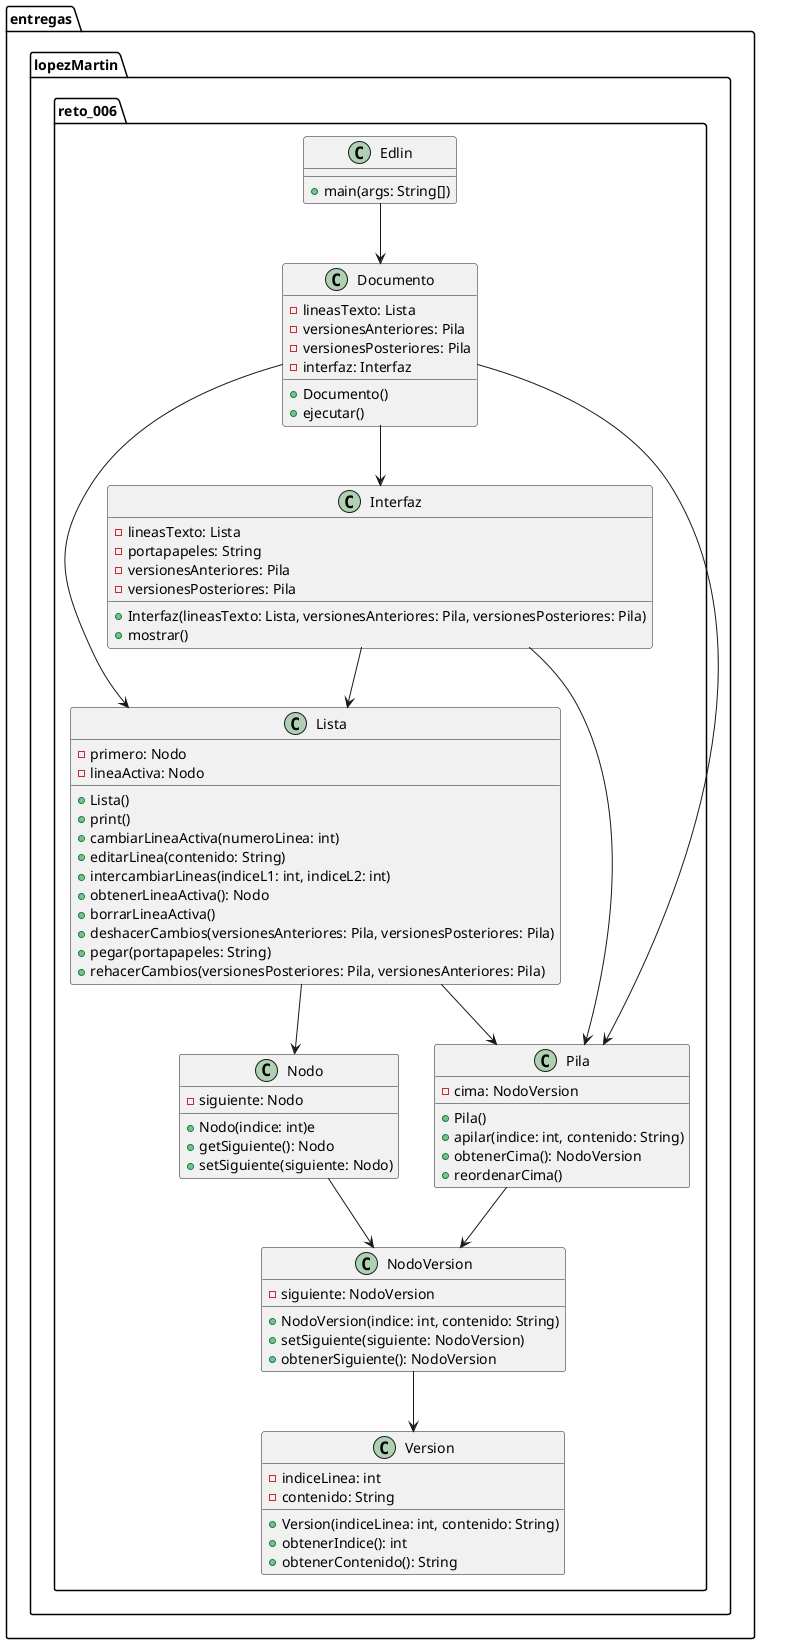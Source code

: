 @startuml

package "entregas.lopezMartin.reto_006" {
    
    class Edlin {
        +main(args: String[])
    }
    
    class Documento {
        -lineasTexto: Lista
        -versionesAnteriores: Pila
        -versionesPosteriores: Pila
        -interfaz: Interfaz
        +Documento()
        +ejecutar()
    }
    
    class Interfaz {
        -lineasTexto: Lista
        -portapapeles: String
        -versionesAnteriores: Pila
        -versionesPosteriores: Pila
        +Interfaz(lineasTexto: Lista, versionesAnteriores: Pila, versionesPosteriores: Pila)
        +mostrar()
    }
    
    class Lista {
        -primero: Nodo
        -lineaActiva: Nodo
        +Lista()
        +print()
        +cambiarLineaActiva(numeroLinea: int)
        +editarLinea(contenido: String)
        +intercambiarLineas(indiceL1: int, indiceL2: int)
        +obtenerLineaActiva(): Nodo
        +borrarLineaActiva()
        +deshacerCambios(versionesAnteriores: Pila, versionesPosteriores: Pila)
        +pegar(portapapeles: String)
        +rehacerCambios(versionesPosteriores: Pila, versionesAnteriores: Pila)
    }
    
    class Nodo {
        -siguiente: Nodo
        +Nodo(indice: int)e
        +getSiguiente(): Nodo
        +setSiguiente(siguiente: Nodo)
    }
    
    class Pila {
        -cima: NodoVersion
        +Pila()
        +apilar(indice: int, contenido: String)
        +obtenerCima(): NodoVersion
        +reordenarCima()
    }
    
    class NodoVersion {
        -siguiente: NodoVersion
        +NodoVersion(indice: int, contenido: String)
        +setSiguiente(siguiente: NodoVersion)
        +obtenerSiguiente(): NodoVersion
    }
    
    class Version {
        -indiceLinea: int
        -contenido: String
        +Version(indiceLinea: int, contenido: String)
        +obtenerIndice(): int
        +obtenerContenido(): String
    }
    
    Edlin --> Documento
    Documento --> Lista
    Documento --> Pila
    Documento --> Interfaz
    Interfaz --> Lista
    Interfaz --> Pila
    Lista --> Nodo
    Lista --> Pila
    NodoVersion --> Version
    Pila --> NodoVersion
    Nodo --> NodoVersion
    
}

@enduml
